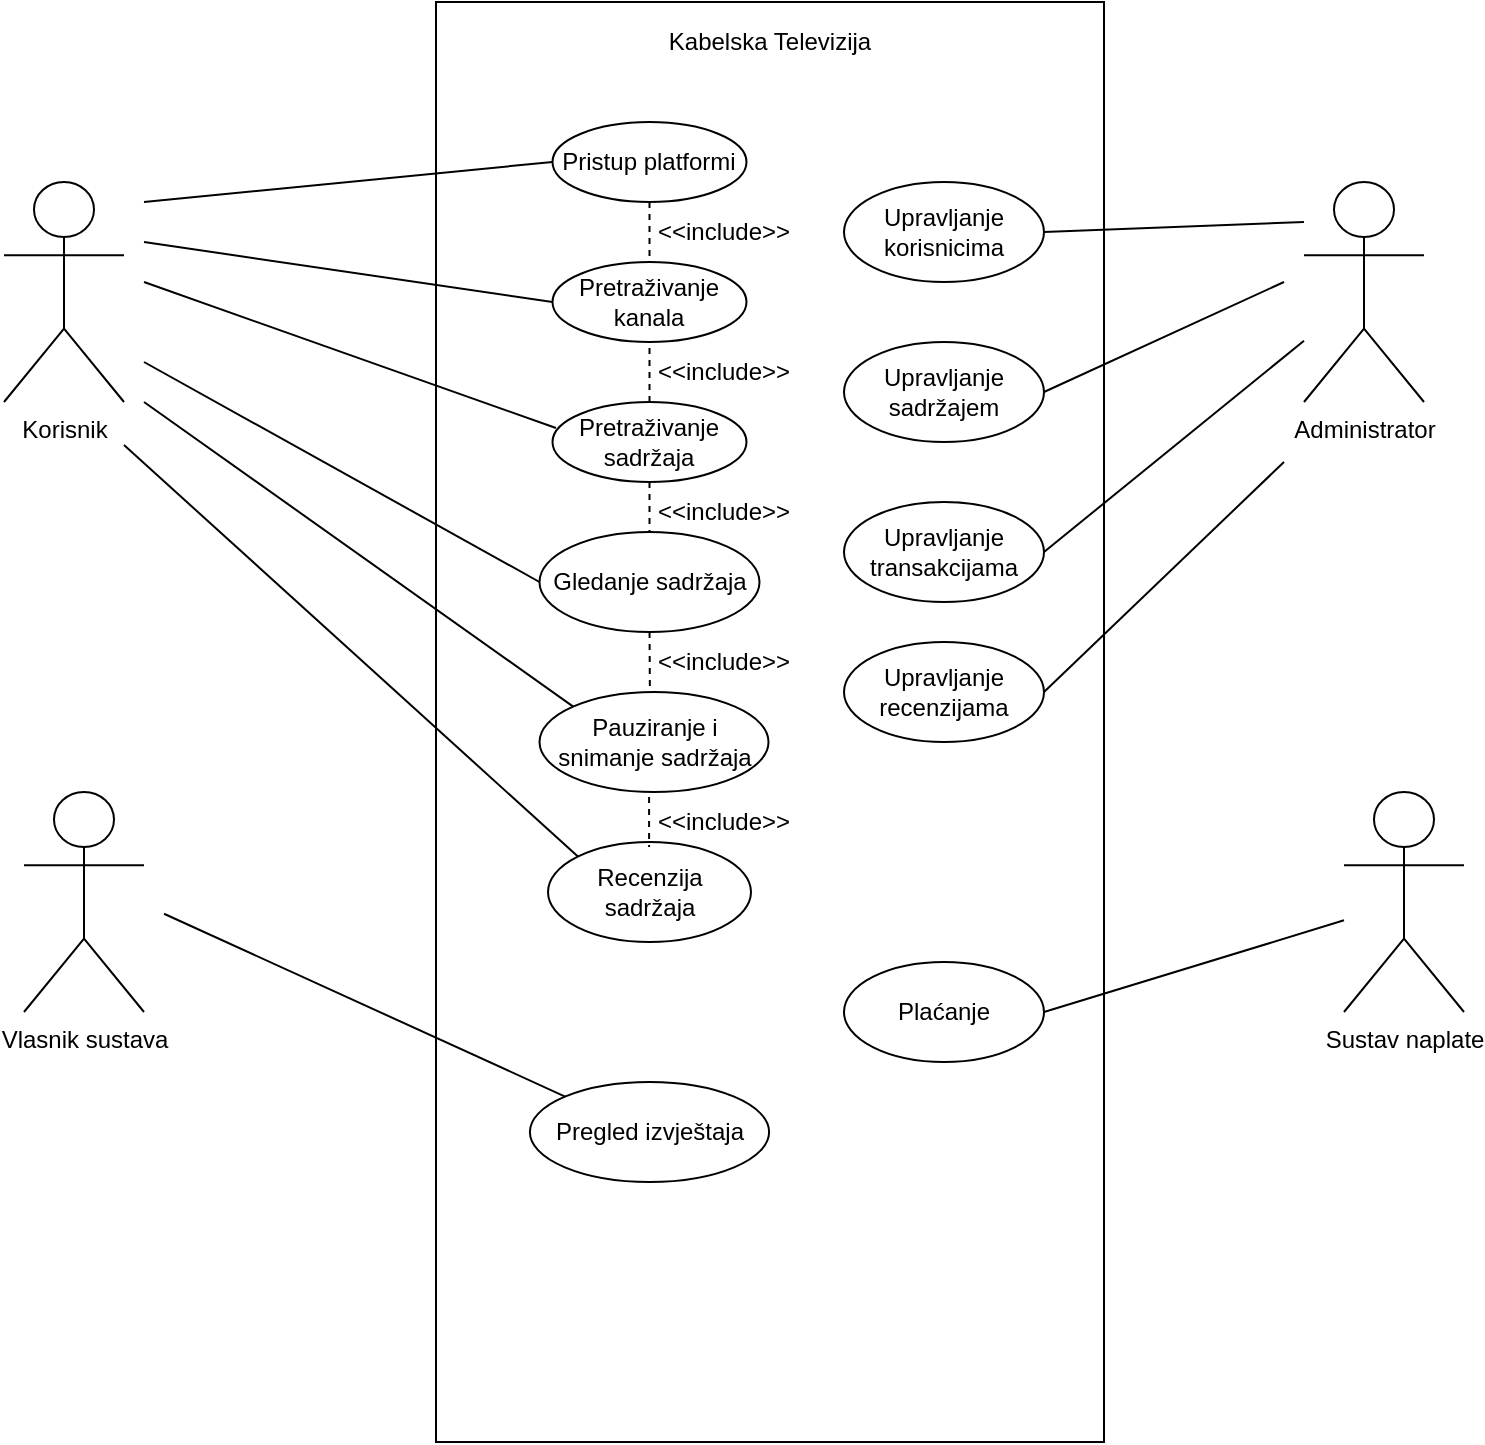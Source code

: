 <mxfile version="21.7.1" type="device">
  <diagram id="07fea595-8f29-1299-0266-81d95cde20df" name="Page-1">
    <mxGraphModel dx="1112" dy="481" grid="1" gridSize="10" guides="1" tooltips="1" connect="1" arrows="1" fold="1" page="1" pageScale="1" pageWidth="1169" pageHeight="827" background="#ffffff" math="0" shadow="0">
      <root>
        <mxCell id="0" />
        <mxCell id="1" parent="0" />
        <mxCell id="atplgGEX1ZtIgq6edVkH-113" value="" style="rounded=0;whiteSpace=wrap;html=1;" vertex="1" parent="1">
          <mxGeometry x="316" y="40" width="334" height="720" as="geometry" />
        </mxCell>
        <mxCell id="atplgGEX1ZtIgq6edVkH-114" value="Korisnik" style="shape=umlActor;verticalLabelPosition=bottom;verticalAlign=top;html=1;outlineConnect=0;" vertex="1" parent="1">
          <mxGeometry x="100" y="130" width="60" height="110" as="geometry" />
        </mxCell>
        <mxCell id="atplgGEX1ZtIgq6edVkH-115" value="Kabelska Televizija" style="text;html=1;strokeColor=none;fillColor=none;align=center;verticalAlign=middle;whiteSpace=wrap;rounded=0;" vertex="1" parent="1">
          <mxGeometry x="386" y="40" width="194" height="40" as="geometry" />
        </mxCell>
        <mxCell id="atplgGEX1ZtIgq6edVkH-116" value="Pretraživanje sadržaja" style="ellipse;whiteSpace=wrap;html=1;" vertex="1" parent="1">
          <mxGeometry x="374.25" y="240" width="97" height="40" as="geometry" />
        </mxCell>
        <mxCell id="atplgGEX1ZtIgq6edVkH-118" value="Gledanje sadržaja" style="ellipse;whiteSpace=wrap;html=1;" vertex="1" parent="1">
          <mxGeometry x="367.75" y="305" width="110" height="50" as="geometry" />
        </mxCell>
        <mxCell id="atplgGEX1ZtIgq6edVkH-119" value="Pauziranje i snimanje sadržaja" style="ellipse;whiteSpace=wrap;html=1;" vertex="1" parent="1">
          <mxGeometry x="367.75" y="385" width="114.5" height="50" as="geometry" />
        </mxCell>
        <mxCell id="atplgGEX1ZtIgq6edVkH-120" value="Pristup platformi" style="ellipse;whiteSpace=wrap;html=1;" vertex="1" parent="1">
          <mxGeometry x="374.25" y="100" width="97" height="40" as="geometry" />
        </mxCell>
        <mxCell id="atplgGEX1ZtIgq6edVkH-121" value="" style="endArrow=none;dashed=1;html=1;rounded=0;exitX=0.5;exitY=1;exitDx=0;exitDy=0;entryX=0.5;entryY=0;entryDx=0;entryDy=0;" edge="1" parent="1" source="atplgGEX1ZtIgq6edVkH-116" target="atplgGEX1ZtIgq6edVkH-118">
          <mxGeometry width="50" height="50" relative="1" as="geometry">
            <mxPoint x="450" y="270" as="sourcePoint" />
            <mxPoint x="414" y="305" as="targetPoint" />
          </mxGeometry>
        </mxCell>
        <mxCell id="atplgGEX1ZtIgq6edVkH-123" value="&amp;lt;&amp;lt;include&amp;gt;&amp;gt;" style="text;html=1;strokeColor=none;fillColor=none;align=center;verticalAlign=middle;whiteSpace=wrap;rounded=0;" vertex="1" parent="1">
          <mxGeometry x="430" y="280" width="60" height="30" as="geometry" />
        </mxCell>
        <mxCell id="atplgGEX1ZtIgq6edVkH-125" value="&amp;lt;&amp;lt;include&amp;gt;&amp;gt;" style="text;html=1;strokeColor=none;fillColor=none;align=center;verticalAlign=middle;whiteSpace=wrap;rounded=0;" vertex="1" parent="1">
          <mxGeometry x="430" y="355" width="60" height="30" as="geometry" />
        </mxCell>
        <mxCell id="atplgGEX1ZtIgq6edVkH-126" value="Pregled izvještaja" style="ellipse;whiteSpace=wrap;html=1;" vertex="1" parent="1">
          <mxGeometry x="362.94" y="580" width="119.62" height="50" as="geometry" />
        </mxCell>
        <mxCell id="atplgGEX1ZtIgq6edVkH-127" value="" style="endArrow=none;html=1;rounded=0;entryX=0;entryY=0;entryDx=0;entryDy=0;" edge="1" parent="1" target="atplgGEX1ZtIgq6edVkH-126">
          <mxGeometry width="50" height="50" relative="1" as="geometry">
            <mxPoint x="180" y="495.872" as="sourcePoint" />
            <mxPoint x="396.602" y="579.997" as="targetPoint" />
          </mxGeometry>
        </mxCell>
        <mxCell id="atplgGEX1ZtIgq6edVkH-128" value="Upravljanje&lt;br&gt;korisnicima" style="ellipse;whiteSpace=wrap;html=1;" vertex="1" parent="1">
          <mxGeometry x="520" y="130" width="100" height="50" as="geometry" />
        </mxCell>
        <mxCell id="atplgGEX1ZtIgq6edVkH-129" value="Upravljanje&lt;br&gt;sadržajem" style="ellipse;whiteSpace=wrap;html=1;" vertex="1" parent="1">
          <mxGeometry x="520" y="210" width="100" height="50" as="geometry" />
        </mxCell>
        <mxCell id="atplgGEX1ZtIgq6edVkH-130" value="Upravljanje&lt;br&gt;transakcijama" style="ellipse;whiteSpace=wrap;html=1;" vertex="1" parent="1">
          <mxGeometry x="520" y="290" width="100" height="50" as="geometry" />
        </mxCell>
        <mxCell id="atplgGEX1ZtIgq6edVkH-131" value="Upravljanje&lt;br&gt;recenzijama" style="ellipse;whiteSpace=wrap;html=1;" vertex="1" parent="1">
          <mxGeometry x="520" y="360" width="100" height="50" as="geometry" />
        </mxCell>
        <mxCell id="atplgGEX1ZtIgq6edVkH-132" value="Plaćanje" style="ellipse;whiteSpace=wrap;html=1;" vertex="1" parent="1">
          <mxGeometry x="520" y="520" width="100" height="50" as="geometry" />
        </mxCell>
        <mxCell id="atplgGEX1ZtIgq6edVkH-133" value="" style="endArrow=none;html=1;rounded=0;entryX=1;entryY=0.5;entryDx=0;entryDy=0;" edge="1" parent="1" target="atplgGEX1ZtIgq6edVkH-132" source="atplgGEX1ZtIgq6edVkH-146">
          <mxGeometry width="50" height="50" relative="1" as="geometry">
            <mxPoint x="760" y="510" as="sourcePoint" />
            <mxPoint x="440" y="280" as="targetPoint" />
          </mxGeometry>
        </mxCell>
        <mxCell id="atplgGEX1ZtIgq6edVkH-134" value="" style="endArrow=none;html=1;rounded=0;exitX=1;exitY=0.5;exitDx=0;exitDy=0;" edge="1" parent="1" source="atplgGEX1ZtIgq6edVkH-128">
          <mxGeometry width="50" height="50" relative="1" as="geometry">
            <mxPoint x="390" y="330" as="sourcePoint" />
            <mxPoint x="750" y="150" as="targetPoint" />
          </mxGeometry>
        </mxCell>
        <mxCell id="atplgGEX1ZtIgq6edVkH-135" value="" style="endArrow=none;html=1;rounded=0;exitX=1;exitY=0.5;exitDx=0;exitDy=0;" edge="1" parent="1" source="atplgGEX1ZtIgq6edVkH-129">
          <mxGeometry width="50" height="50" relative="1" as="geometry">
            <mxPoint x="390" y="330" as="sourcePoint" />
            <mxPoint x="740" y="180" as="targetPoint" />
          </mxGeometry>
        </mxCell>
        <mxCell id="atplgGEX1ZtIgq6edVkH-136" value="" style="endArrow=none;html=1;rounded=0;exitX=1;exitY=0.5;exitDx=0;exitDy=0;" edge="1" parent="1" source="atplgGEX1ZtIgq6edVkH-130" target="atplgGEX1ZtIgq6edVkH-147">
          <mxGeometry width="50" height="50" relative="1" as="geometry">
            <mxPoint x="390" y="330" as="sourcePoint" />
            <mxPoint x="760" y="152.097" as="targetPoint" />
          </mxGeometry>
        </mxCell>
        <mxCell id="atplgGEX1ZtIgq6edVkH-137" value="" style="endArrow=none;html=1;rounded=0;exitX=1;exitY=0.5;exitDx=0;exitDy=0;" edge="1" parent="1" source="atplgGEX1ZtIgq6edVkH-131">
          <mxGeometry width="50" height="50" relative="1" as="geometry">
            <mxPoint x="390" y="330" as="sourcePoint" />
            <mxPoint x="740" y="270" as="targetPoint" />
          </mxGeometry>
        </mxCell>
        <mxCell id="atplgGEX1ZtIgq6edVkH-138" value="Pretraživanje kanala" style="ellipse;whiteSpace=wrap;html=1;" vertex="1" parent="1">
          <mxGeometry x="374.25" y="170" width="97" height="40" as="geometry" />
        </mxCell>
        <mxCell id="atplgGEX1ZtIgq6edVkH-139" value="&amp;lt;&amp;lt;include&amp;gt;&amp;gt;" style="text;html=1;strokeColor=none;fillColor=none;align=center;verticalAlign=middle;whiteSpace=wrap;rounded=0;" vertex="1" parent="1">
          <mxGeometry x="430" y="140" width="60" height="30" as="geometry" />
        </mxCell>
        <mxCell id="atplgGEX1ZtIgq6edVkH-140" value="" style="endArrow=none;dashed=1;html=1;rounded=0;entryX=0.5;entryY=1;entryDx=0;entryDy=0;exitX=0.5;exitY=0;exitDx=0;exitDy=0;" edge="1" parent="1" source="atplgGEX1ZtIgq6edVkH-116" target="atplgGEX1ZtIgq6edVkH-138">
          <mxGeometry width="50" height="50" relative="1" as="geometry">
            <mxPoint x="470" y="330" as="sourcePoint" />
            <mxPoint x="520" y="280" as="targetPoint" />
          </mxGeometry>
        </mxCell>
        <mxCell id="atplgGEX1ZtIgq6edVkH-141" value="&amp;lt;&amp;lt;include&amp;gt;&amp;gt;" style="text;html=1;strokeColor=none;fillColor=none;align=center;verticalAlign=middle;whiteSpace=wrap;rounded=0;" vertex="1" parent="1">
          <mxGeometry x="430" y="210" width="60" height="30" as="geometry" />
        </mxCell>
        <mxCell id="atplgGEX1ZtIgq6edVkH-142" value="" style="endArrow=none;dashed=1;html=1;rounded=0;entryX=0.5;entryY=0;entryDx=0;entryDy=0;exitX=0.5;exitY=1;exitDx=0;exitDy=0;" edge="1" parent="1" source="atplgGEX1ZtIgq6edVkH-120" target="atplgGEX1ZtIgq6edVkH-138">
          <mxGeometry width="50" height="50" relative="1" as="geometry">
            <mxPoint x="470" y="330" as="sourcePoint" />
            <mxPoint x="520" y="280" as="targetPoint" />
          </mxGeometry>
        </mxCell>
        <mxCell id="atplgGEX1ZtIgq6edVkH-143" value="Recenzija sadržaja" style="ellipse;whiteSpace=wrap;html=1;" vertex="1" parent="1">
          <mxGeometry x="372" y="460" width="101.5" height="50" as="geometry" />
        </mxCell>
        <mxCell id="atplgGEX1ZtIgq6edVkH-145" value="Vlasnik sustava" style="shape=umlActor;verticalLabelPosition=bottom;verticalAlign=top;html=1;outlineConnect=0;" vertex="1" parent="1">
          <mxGeometry x="110" y="435" width="60" height="110" as="geometry" />
        </mxCell>
        <mxCell id="atplgGEX1ZtIgq6edVkH-146" value="Sustav naplate" style="shape=umlActor;verticalLabelPosition=bottom;verticalAlign=top;html=1;outlineConnect=0;" vertex="1" parent="1">
          <mxGeometry x="770" y="435" width="60" height="110" as="geometry" />
        </mxCell>
        <mxCell id="atplgGEX1ZtIgq6edVkH-147" value="Administrator" style="shape=umlActor;verticalLabelPosition=bottom;verticalAlign=top;html=1;outlineConnect=0;" vertex="1" parent="1">
          <mxGeometry x="750" y="130" width="60" height="110" as="geometry" />
        </mxCell>
        <mxCell id="atplgGEX1ZtIgq6edVkH-150" value="&amp;lt;&amp;lt;include&amp;gt;&amp;gt;" style="text;html=1;strokeColor=none;fillColor=none;align=center;verticalAlign=middle;whiteSpace=wrap;rounded=0;" vertex="1" parent="1">
          <mxGeometry x="430" y="430" width="60" height="40" as="geometry" />
        </mxCell>
        <mxCell id="atplgGEX1ZtIgq6edVkH-152" value="" style="endArrow=none;html=1;rounded=0;entryX=0;entryY=0.5;entryDx=0;entryDy=0;" edge="1" parent="1" target="atplgGEX1ZtIgq6edVkH-120">
          <mxGeometry width="50" height="50" relative="1" as="geometry">
            <mxPoint x="170" y="140" as="sourcePoint" />
            <mxPoint x="210" y="90" as="targetPoint" />
          </mxGeometry>
        </mxCell>
        <mxCell id="atplgGEX1ZtIgq6edVkH-153" value="" style="endArrow=none;html=1;rounded=0;entryX=0;entryY=0.5;entryDx=0;entryDy=0;" edge="1" parent="1" target="atplgGEX1ZtIgq6edVkH-138">
          <mxGeometry width="50" height="50" relative="1" as="geometry">
            <mxPoint x="170" y="160" as="sourcePoint" />
            <mxPoint x="366" y="140" as="targetPoint" />
          </mxGeometry>
        </mxCell>
        <mxCell id="atplgGEX1ZtIgq6edVkH-154" value="" style="endArrow=none;html=1;rounded=0;entryX=0.018;entryY=0.325;entryDx=0;entryDy=0;entryPerimeter=0;" edge="1" parent="1" target="atplgGEX1ZtIgq6edVkH-116">
          <mxGeometry width="50" height="50" relative="1" as="geometry">
            <mxPoint x="170" y="180" as="sourcePoint" />
            <mxPoint x="390" y="186" as="targetPoint" />
          </mxGeometry>
        </mxCell>
        <mxCell id="atplgGEX1ZtIgq6edVkH-156" value="" style="endArrow=none;html=1;rounded=0;entryX=0;entryY=0.5;entryDx=0;entryDy=0;" edge="1" parent="1" target="atplgGEX1ZtIgq6edVkH-118">
          <mxGeometry width="50" height="50" relative="1" as="geometry">
            <mxPoint x="170" y="220" as="sourcePoint" />
            <mxPoint x="394" y="322" as="targetPoint" />
          </mxGeometry>
        </mxCell>
        <mxCell id="atplgGEX1ZtIgq6edVkH-157" value="" style="endArrow=none;html=1;rounded=0;entryX=0;entryY=0;entryDx=0;entryDy=0;" edge="1" parent="1" target="atplgGEX1ZtIgq6edVkH-119">
          <mxGeometry width="50" height="50" relative="1" as="geometry">
            <mxPoint x="170" y="240" as="sourcePoint" />
            <mxPoint x="385" y="402" as="targetPoint" />
          </mxGeometry>
        </mxCell>
        <mxCell id="atplgGEX1ZtIgq6edVkH-158" value="" style="endArrow=none;html=1;rounded=0;entryX=0;entryY=0;entryDx=0;entryDy=0;" edge="1" parent="1" target="atplgGEX1ZtIgq6edVkH-143">
          <mxGeometry width="50" height="50" relative="1" as="geometry">
            <mxPoint x="160" y="261.5" as="sourcePoint" />
            <mxPoint x="368" y="488.5" as="targetPoint" />
          </mxGeometry>
        </mxCell>
        <mxCell id="atplgGEX1ZtIgq6edVkH-160" value="" style="endArrow=none;dashed=1;html=1;rounded=0;entryX=0.5;entryY=0;entryDx=0;entryDy=0;exitX=0.5;exitY=1;exitDx=0;exitDy=0;" edge="1" parent="1">
          <mxGeometry width="50" height="50" relative="1" as="geometry">
            <mxPoint x="422.55" y="437.5" as="sourcePoint" />
            <mxPoint x="422.55" y="462.5" as="targetPoint" />
          </mxGeometry>
        </mxCell>
        <mxCell id="atplgGEX1ZtIgq6edVkH-163" value="" style="endArrow=none;dashed=1;html=1;rounded=0;entryX=0.482;entryY=0.003;entryDx=0;entryDy=0;entryPerimeter=0;" edge="1" parent="1" target="atplgGEX1ZtIgq6edVkH-119">
          <mxGeometry width="50" height="50" relative="1" as="geometry">
            <mxPoint x="422.77" y="355" as="sourcePoint" />
            <mxPoint x="422.61" y="379.27" as="targetPoint" />
          </mxGeometry>
        </mxCell>
      </root>
    </mxGraphModel>
  </diagram>
</mxfile>
